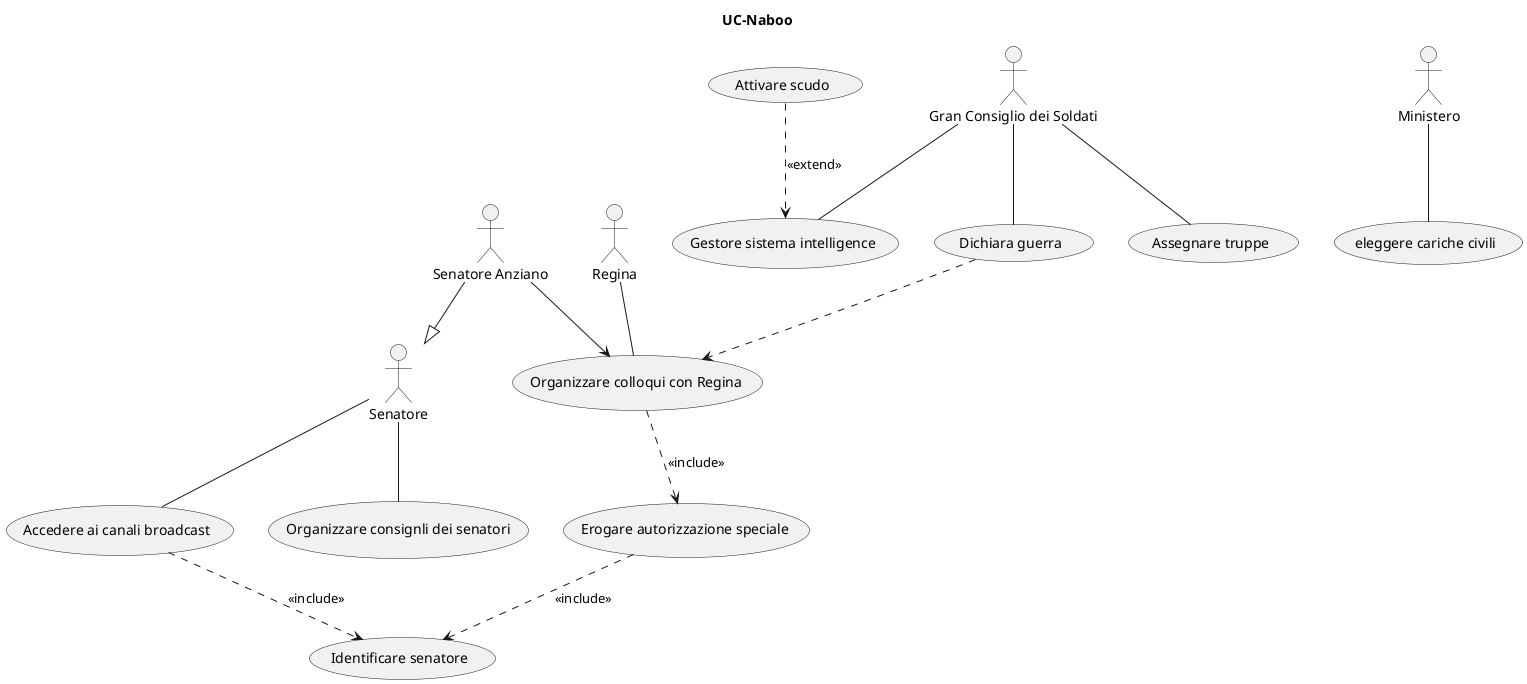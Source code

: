 @startuml
title UC-Naboo

:Senatore: as s
:Senatore Anziano: as sa
:Gran Consiglio dei Soldati: as sol
:Regina: as r
:Ministero: as min

(Organizzare consignli dei senatori) as cons
(Accedere ai canali broadcast) as broad
(Identificare senatore) as id
s -- cons
s -- broad

broad ..> id : <<include>>

sa --|> s
(Organizzare colloqui con Regina) as collReq
sa --> collReq
(Erogare autorizzazione speciale) as specReq

collReq ..> specReq : <<include>>

r -- collReq
specReq ..> id : <<include>>

(Assegnare truppe) as tr
(Attivare scudo) as sc
(Gestore sistema intelligence) as int
(Dichiara guerra) as gr
sol -- tr
sol -- int
sc ..> int : <<extend>>
sol -- gr
gr ..> collReq
min -- (eleggere cariche civili)
@enduml
